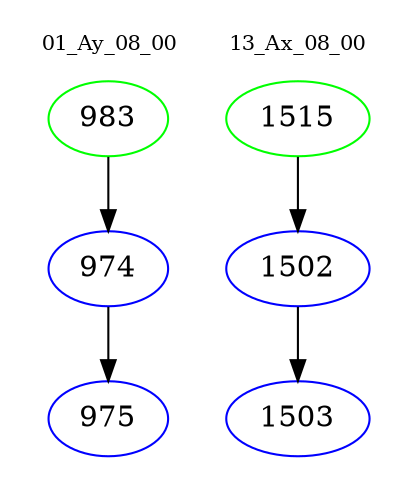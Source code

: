 digraph{
subgraph cluster_0 {
color = white
label = "01_Ay_08_00";
fontsize=10;
T0_983 [label="983", color="green"]
T0_983 -> T0_974 [color="black"]
T0_974 [label="974", color="blue"]
T0_974 -> T0_975 [color="black"]
T0_975 [label="975", color="blue"]
}
subgraph cluster_1 {
color = white
label = "13_Ax_08_00";
fontsize=10;
T1_1515 [label="1515", color="green"]
T1_1515 -> T1_1502 [color="black"]
T1_1502 [label="1502", color="blue"]
T1_1502 -> T1_1503 [color="black"]
T1_1503 [label="1503", color="blue"]
}
}
